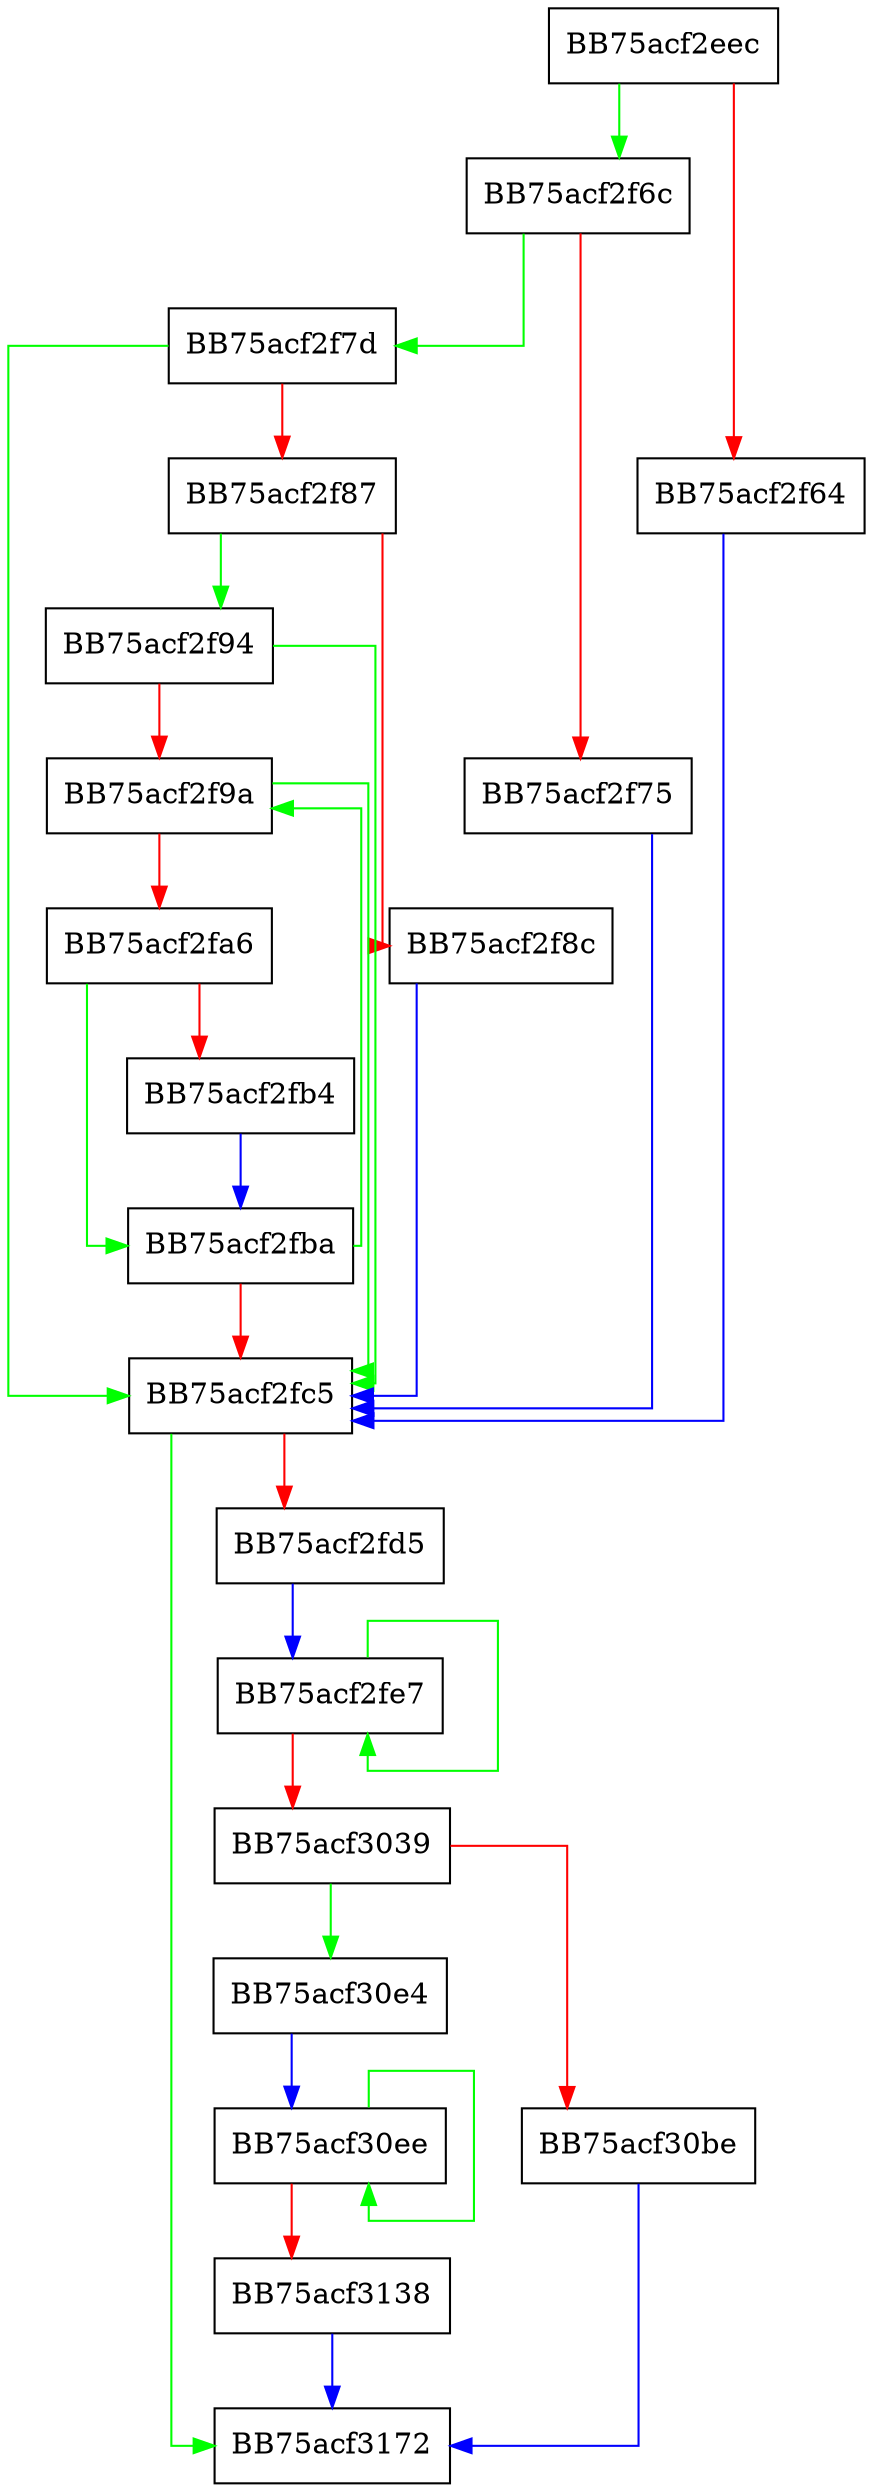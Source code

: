 digraph parse_pmu_group {
  node [shape="box"];
  graph [splines=ortho];
  BB75acf2eec -> BB75acf2f6c [color="green"];
  BB75acf2eec -> BB75acf2f64 [color="red"];
  BB75acf2f64 -> BB75acf2fc5 [color="blue"];
  BB75acf2f6c -> BB75acf2f7d [color="green"];
  BB75acf2f6c -> BB75acf2f75 [color="red"];
  BB75acf2f75 -> BB75acf2fc5 [color="blue"];
  BB75acf2f7d -> BB75acf2fc5 [color="green"];
  BB75acf2f7d -> BB75acf2f87 [color="red"];
  BB75acf2f87 -> BB75acf2f94 [color="green"];
  BB75acf2f87 -> BB75acf2f8c [color="red"];
  BB75acf2f8c -> BB75acf2fc5 [color="blue"];
  BB75acf2f94 -> BB75acf2fc5 [color="green"];
  BB75acf2f94 -> BB75acf2f9a [color="red"];
  BB75acf2f9a -> BB75acf2fc5 [color="green"];
  BB75acf2f9a -> BB75acf2fa6 [color="red"];
  BB75acf2fa6 -> BB75acf2fba [color="green"];
  BB75acf2fa6 -> BB75acf2fb4 [color="red"];
  BB75acf2fb4 -> BB75acf2fba [color="blue"];
  BB75acf2fba -> BB75acf2f9a [color="green"];
  BB75acf2fba -> BB75acf2fc5 [color="red"];
  BB75acf2fc5 -> BB75acf3172 [color="green"];
  BB75acf2fc5 -> BB75acf2fd5 [color="red"];
  BB75acf2fd5 -> BB75acf2fe7 [color="blue"];
  BB75acf2fe7 -> BB75acf2fe7 [color="green"];
  BB75acf2fe7 -> BB75acf3039 [color="red"];
  BB75acf3039 -> BB75acf30e4 [color="green"];
  BB75acf3039 -> BB75acf30be [color="red"];
  BB75acf30be -> BB75acf3172 [color="blue"];
  BB75acf30e4 -> BB75acf30ee [color="blue"];
  BB75acf30ee -> BB75acf30ee [color="green"];
  BB75acf30ee -> BB75acf3138 [color="red"];
  BB75acf3138 -> BB75acf3172 [color="blue"];
}